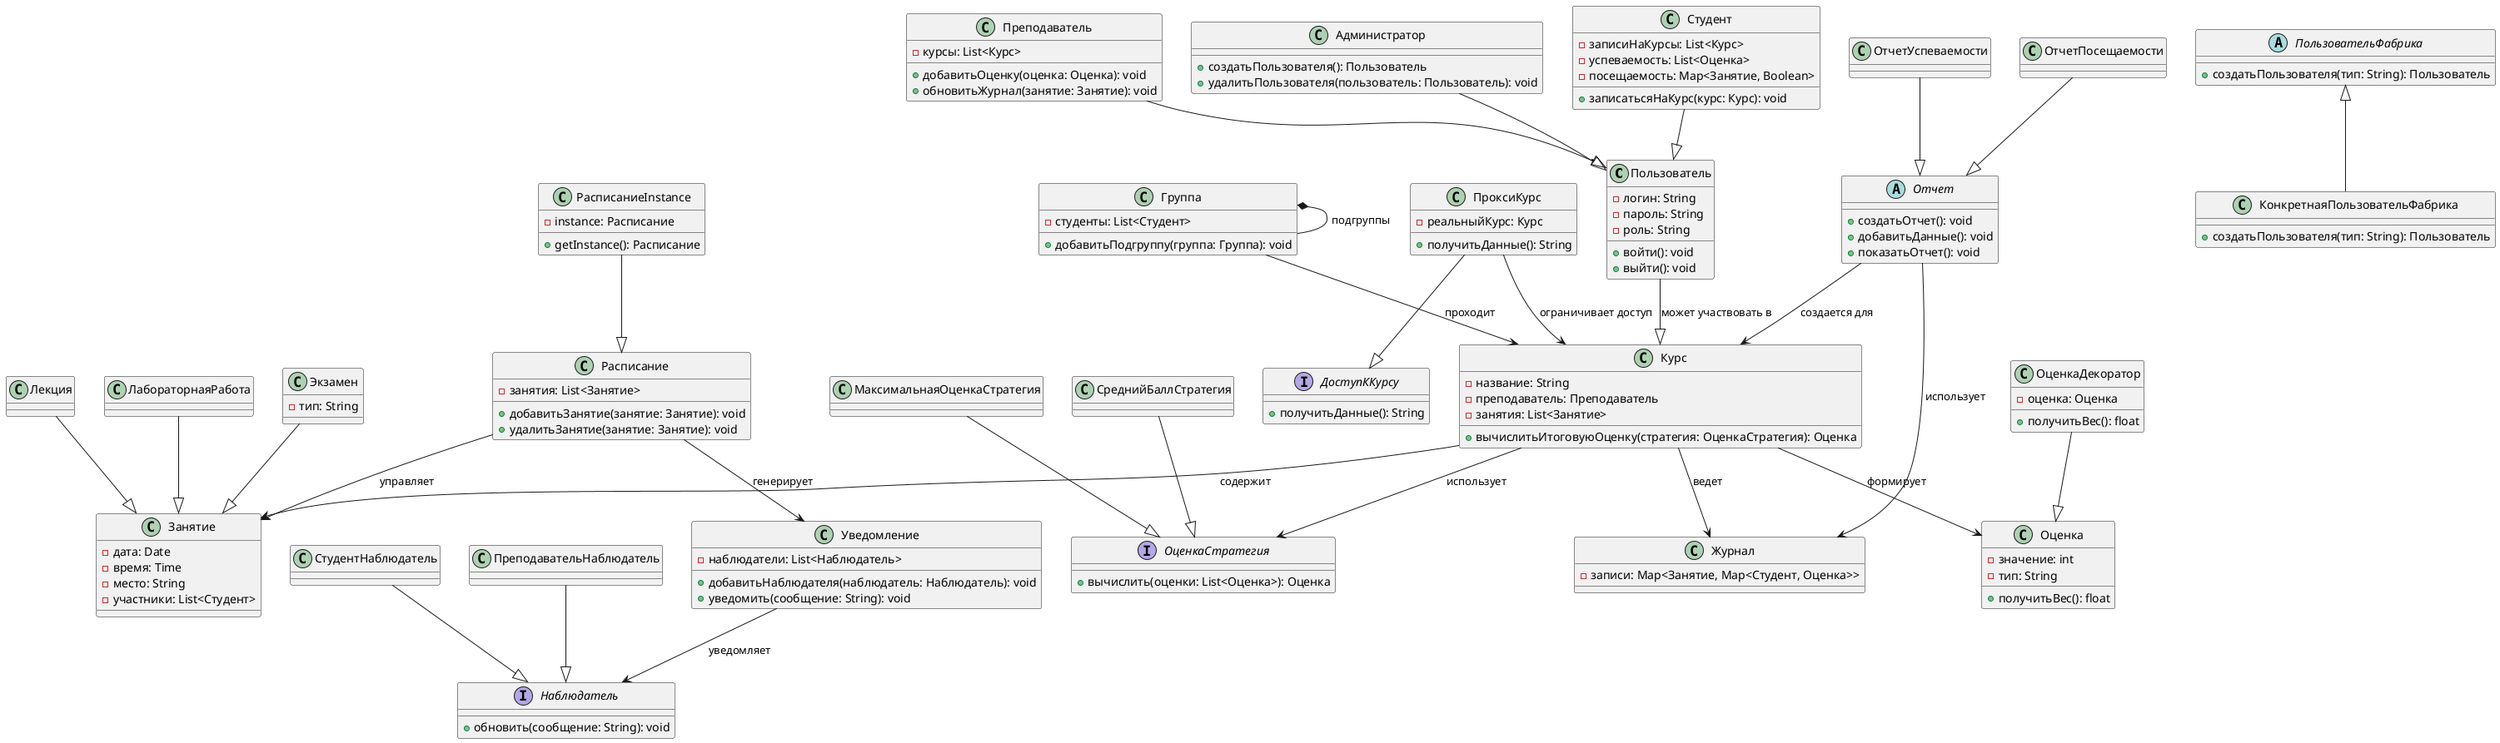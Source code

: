 
@startuml

' Определение классов Пользователь и его подклассов
class Пользователь {
    -логин: String
    -пароль: String
    -роль: String
    +войти(): void
    +выйти(): void
}

class Студент {
    -записиНаКурсы: List<Курс>
    -успеваемость: List<Оценка>
    -посещаемость: Map<Занятие, Boolean>
    +записатьсяНаКурс(курс: Курс): void
}
Студент --|> Пользователь

class Преподаватель {
    -курсы: List<Курс>
    +добавитьОценку(оценка: Оценка): void
    +обновитьЖурнал(занятие: Занятие): void
}
Преподаватель --|> Пользователь

class Администратор {
    +создатьПользователя(): Пользователь
    +удалитьПользователя(пользователь: Пользователь): void
}
Администратор --|> Пользователь

' Factory Method для создания пользователей
abstract class ПользовательФабрика {
    +создатьПользователя(тип: String): Пользователь
}
class КонкретнаяПользовательФабрика {
    +создатьПользователя(тип: String): Пользователь
}
ПользовательФабрика <|-- КонкретнаяПользовательФабрика

' Классы, связанные с курсами
class Курс {
    -название: String
    -преподаватель: Преподаватель
    -занятия: List<Занятие>
    +вычислитьИтоговуюОценку(стратегия: ОценкаСтратегия): Оценка
}
Пользователь --|> Курс : "может участвовать в"

class Занятие {
    -дата: Date
    -время: Time
    -место: String
    -участники: List<Студент>
}
Курс --> Занятие : "содержит"

class Лекция
Лекция --|> Занятие
class ЛабораторнаяРабота
ЛабораторнаяРабота --|> Занятие

class Экзамен {
    -тип: String
}
Экзамен --|> Занятие

class Группа {
    -студенты: List<Студент>
    +добавитьПодгруппу(группа: Группа): void
}
Группа *-- Группа : "подгруппы"
Группа --> Курс : "проходит"

class Расписание {
    -занятия: List<Занятие>
    +добавитьЗанятие(занятие: Занятие): void
    +удалитьЗанятие(занятие: Занятие): void
}
' Singleton для класса Расписание
class РасписаниеInstance {
    -instance: Расписание
    +getInstance(): Расписание
}
РасписаниеInstance --|> Расписание
Расписание --> Занятие : "управляет"

' Стратегия для итоговой оценки
interface ОценкаСтратегия {
    +вычислить(оценки: List<Оценка>): Оценка
}
class СреднийБаллСтратегия
СреднийБаллСтратегия --|> ОценкаСтратегия
class МаксимальнаяОценкаСтратегия
МаксимальнаяОценкаСтратегия --|> ОценкаСтратегия

Курс --> ОценкаСтратегия : "использует"

' Класс Оценка
class Оценка {
    -значение: int
    -тип: String
    +получитьВес(): float
}
Курс --> Оценка : "формирует"

' Декоратор для Оценка
class ОценкаДекоратор {
    -оценка: Оценка
    +получитьВес(): float
}
ОценкаДекоратор --|> Оценка

' Журнал
class Журнал {
    -записи: Map<Занятие, Map<Студент, Оценка>>
}
Курс --> Журнал : "ведет"

' Уведомления (Observer)
interface Наблюдатель {
    +обновить(сообщение: String): void
}
class СтудентНаблюдатель
СтудентНаблюдатель --|> Наблюдатель
class ПреподавательНаблюдатель
ПреподавательНаблюдатель --|> Наблюдатель

class Уведомление {
    -наблюдатели: List<Наблюдатель>
    +добавитьНаблюдателя(наблюдатель: Наблюдатель): void
    +уведомить(сообщение: String): void
}
Расписание --> Уведомление : "генерирует"
Уведомление --> Наблюдатель : "уведомляет"

' Proxy для ограничения доступа
interface ДоступККурсу {
    +получитьДанные(): String
}
class ПроксиКурс {
    -реальныйКурс: Курс
    +получитьДанные(): String
}
ПроксиКурс --|> ДоступККурсу
ПроксиКурс --> Курс : "ограничивает доступ"

' Отчеты (Template Method)
abstract class Отчет {
    +создатьОтчет(): void
    +добавитьДанные(): void
    +показатьОтчет(): void
}
class ОтчетУспеваемости
ОтчетУспеваемости --|> Отчет
class ОтчетПосещаемости
ОтчетПосещаемости --|> Отчет

Отчет --> Курс : "создается для"
Отчет --> Журнал : "использует"

@enduml
